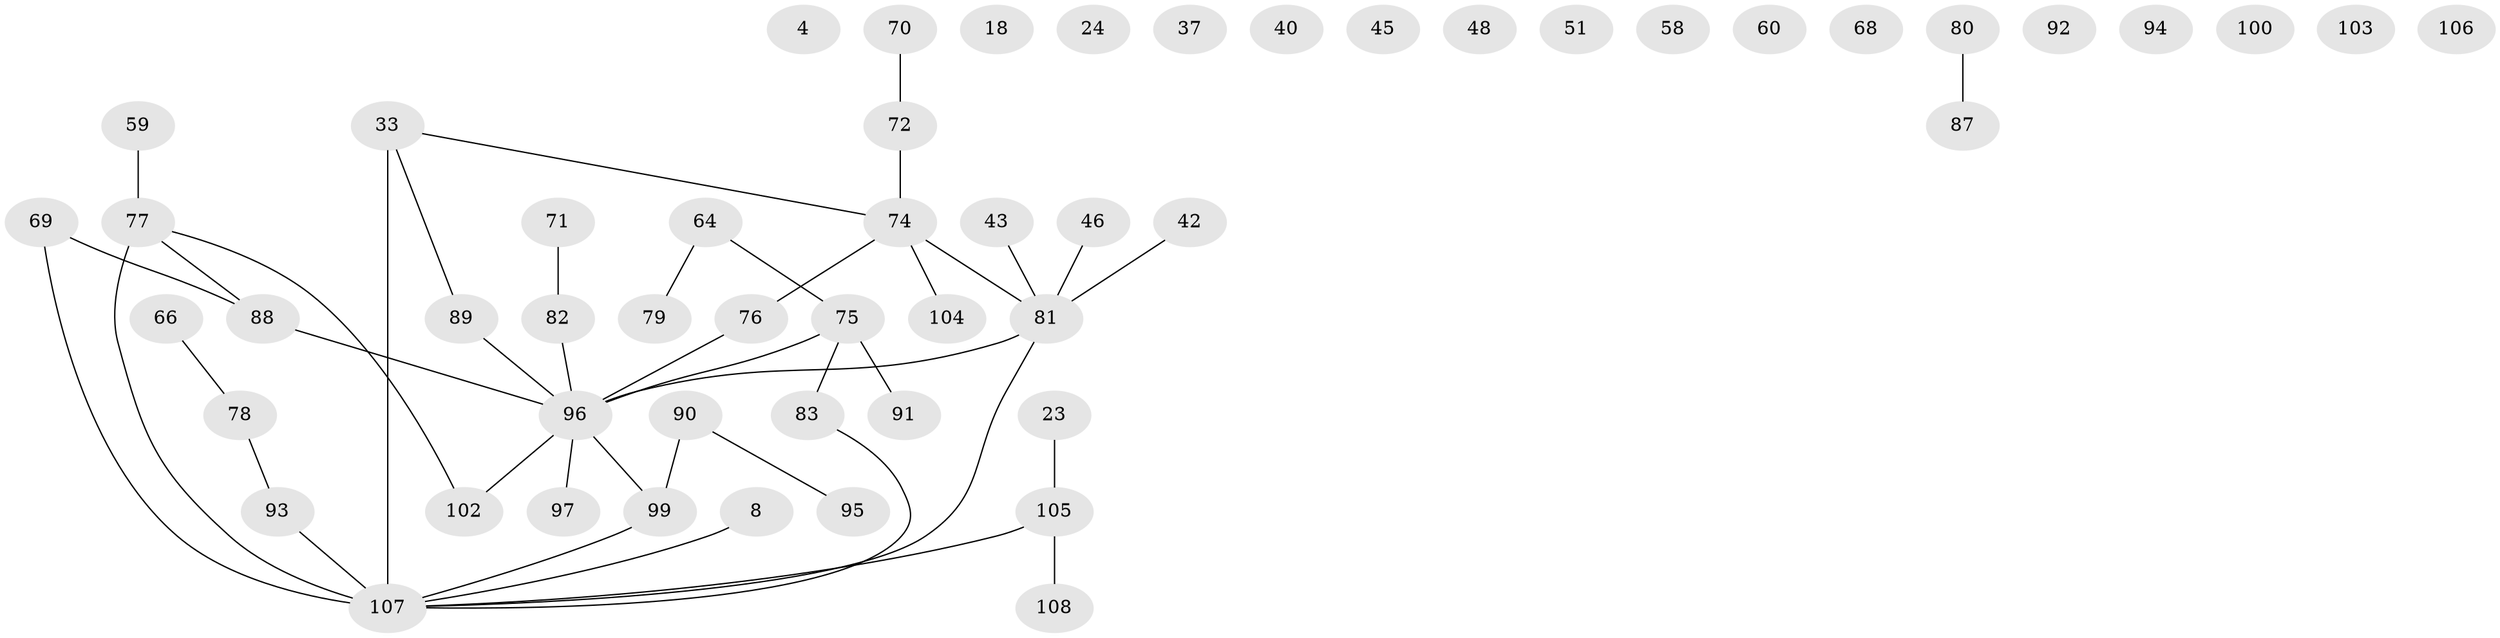 // original degree distribution, {4: 0.12962962962962962, 2: 0.24074074074074073, 1: 0.3055555555555556, 0: 0.12037037037037036, 3: 0.14814814814814814, 5: 0.027777777777777776, 6: 0.027777777777777776}
// Generated by graph-tools (version 1.1) at 2025/43/03/04/25 21:43:49]
// undirected, 54 vertices, 44 edges
graph export_dot {
graph [start="1"]
  node [color=gray90,style=filled];
  4;
  8;
  18;
  23;
  24;
  33;
  37;
  40 [super="+21"];
  42;
  43;
  45;
  46;
  48;
  51;
  58 [super="+41"];
  59;
  60;
  64 [super="+56"];
  66;
  68;
  69;
  70;
  71 [super="+20"];
  72 [super="+57"];
  74;
  75 [super="+6+62"];
  76;
  77 [super="+10+73"];
  78;
  79;
  80 [super="+34+53"];
  81 [super="+49"];
  82;
  83 [super="+44"];
  87;
  88;
  89 [super="+29"];
  90 [super="+35"];
  91;
  92;
  93 [super="+22"];
  94;
  95;
  96 [super="+52+19+50+84+86"];
  97;
  99 [super="+11+61"];
  100;
  102 [super="+98"];
  103 [super="+12"];
  104;
  105 [super="+7+15+54"];
  106;
  107 [super="+9+36+39+101"];
  108 [super="+55"];
  8 -- 107;
  23 -- 105;
  33 -- 74;
  33 -- 89;
  33 -- 107 [weight=3];
  42 -- 81;
  43 -- 81;
  46 -- 81;
  59 -- 77;
  64 -- 75;
  64 -- 79;
  66 -- 78;
  69 -- 88;
  69 -- 107;
  70 -- 72;
  71 -- 82;
  72 -- 74;
  74 -- 76;
  74 -- 104;
  74 -- 81 [weight=2];
  75 -- 91;
  75 -- 83;
  75 -- 96;
  76 -- 96;
  77 -- 88;
  77 -- 107 [weight=3];
  77 -- 102;
  78 -- 93;
  80 -- 87;
  81 -- 96 [weight=4];
  81 -- 107 [weight=2];
  82 -- 96;
  83 -- 107;
  88 -- 96 [weight=2];
  89 -- 96 [weight=2];
  90 -- 95;
  90 -- 99;
  93 -- 107;
  96 -- 97;
  96 -- 99;
  96 -- 102;
  99 -- 107;
  105 -- 107 [weight=2];
  105 -- 108 [weight=2];
}
